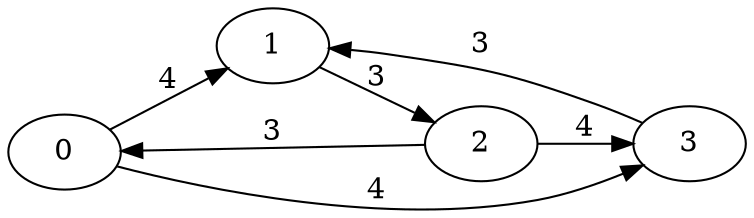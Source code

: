 digraph g {
rankdir = LR
0; 1; 2; 3;
0 -> 1[label=4]
1 -> 2[label=3]
2 -> 3[label=4]
3 -> 1[label=3]
0 -> 3[label=4]
2 -> 0[label=3]
}
